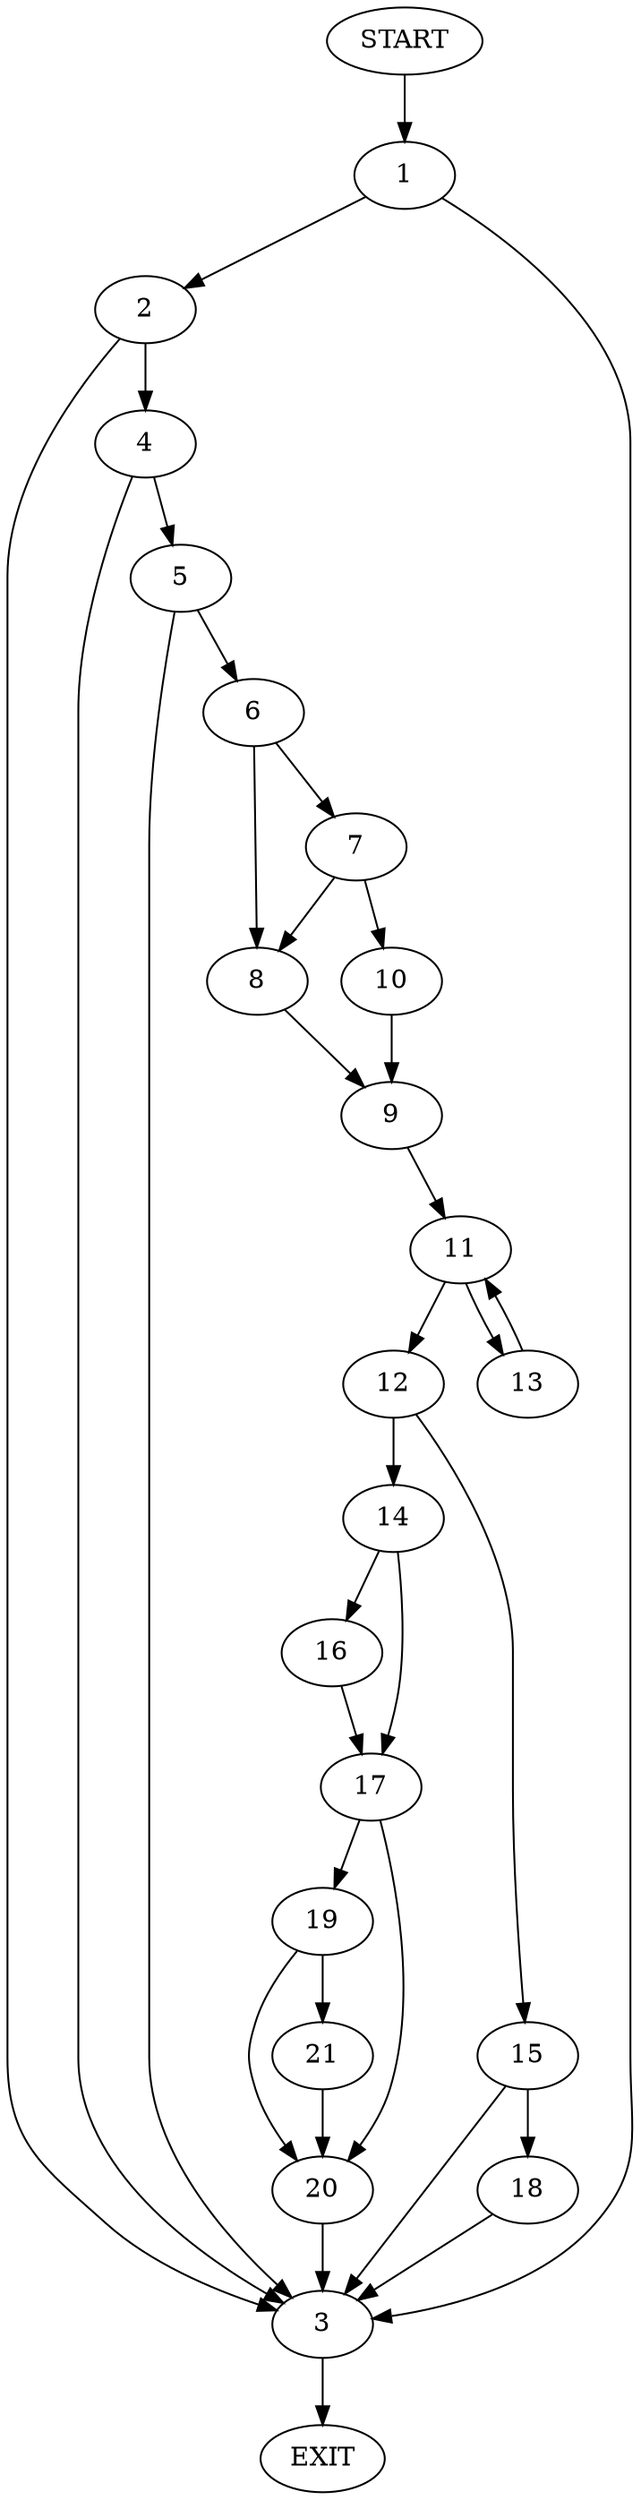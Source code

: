 digraph {
0 [label="START"]
22 [label="EXIT"]
0 -> 1
1 -> 2
1 -> 3
3 -> 22
2 -> 3
2 -> 4
4 -> 5
4 -> 3
5 -> 3
5 -> 6
6 -> 7
6 -> 8
8 -> 9
7 -> 8
7 -> 10
10 -> 9
9 -> 11
11 -> 12
11 -> 13
13 -> 11
12 -> 14
12 -> 15
14 -> 16
14 -> 17
15 -> 18
15 -> 3
16 -> 17
17 -> 19
17 -> 20
20 -> 3
19 -> 21
19 -> 20
21 -> 20
18 -> 3
}
